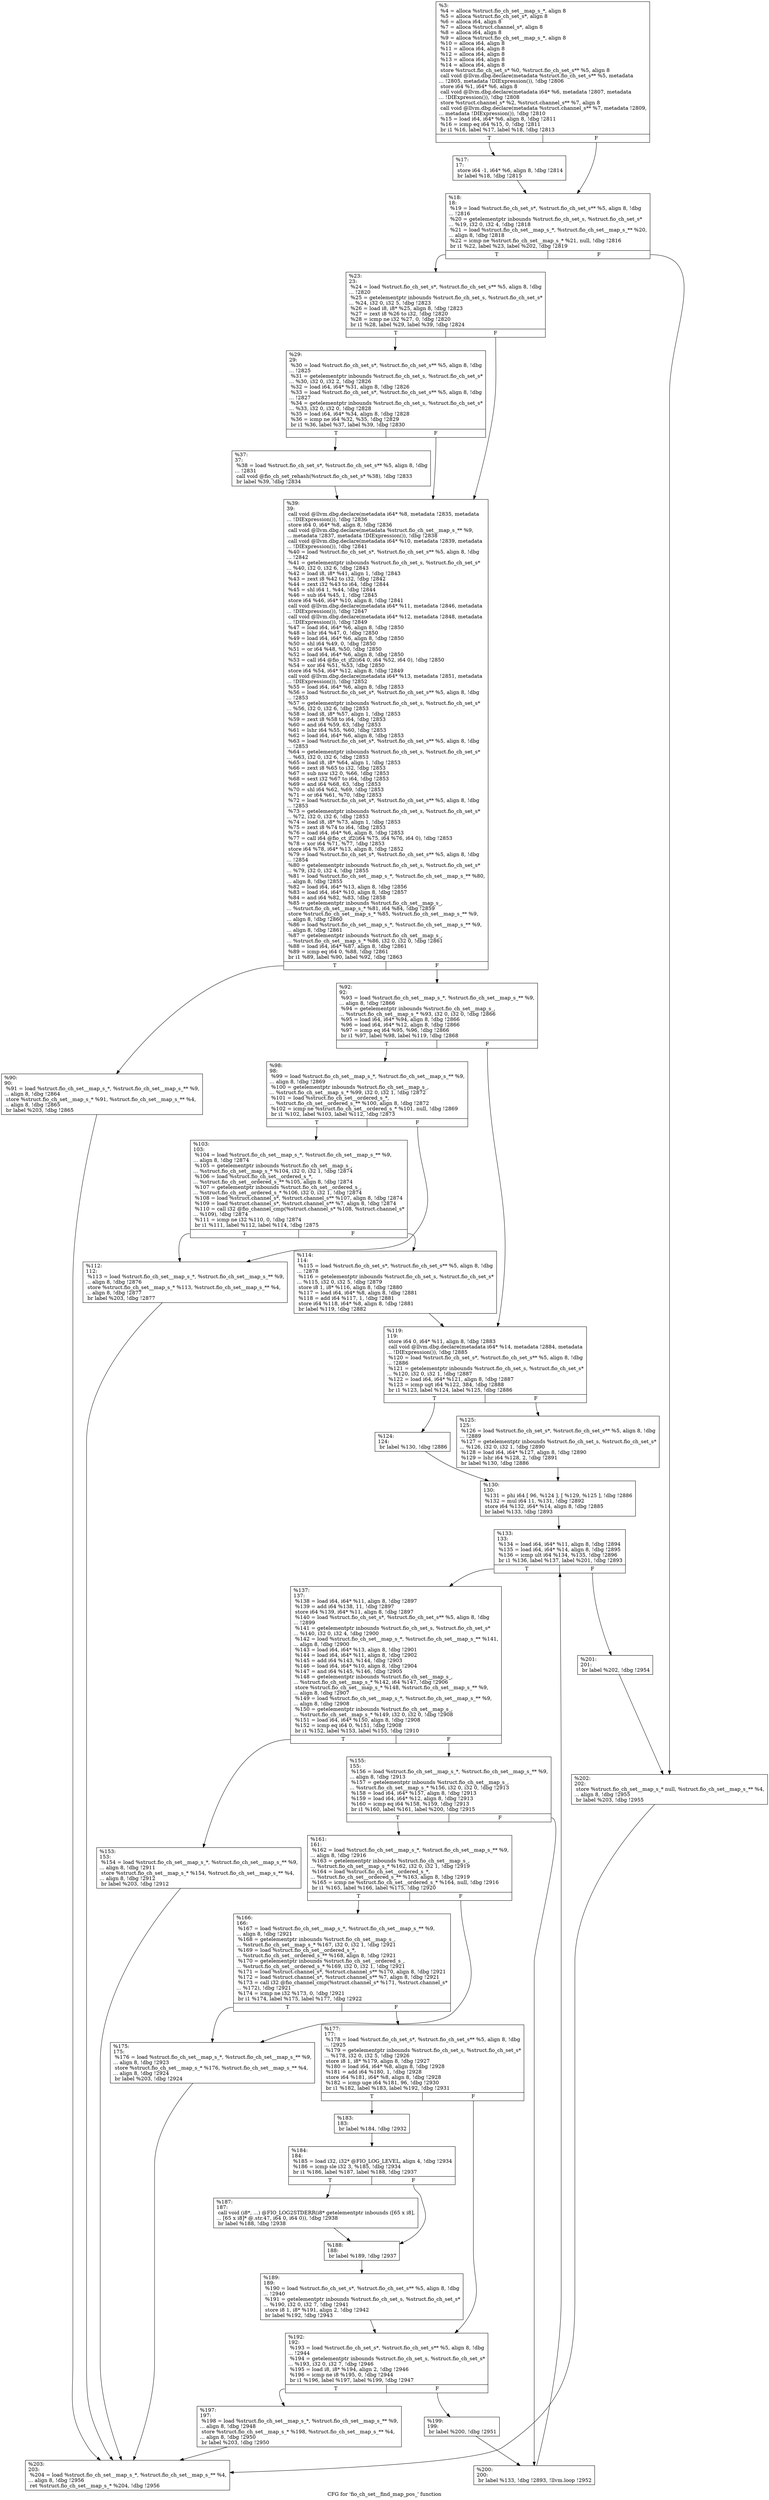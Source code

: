 digraph "CFG for 'fio_ch_set__find_map_pos_' function" {
	label="CFG for 'fio_ch_set__find_map_pos_' function";

	Node0x556851509360 [shape=record,label="{%3:\l  %4 = alloca %struct.fio_ch_set__map_s_*, align 8\l  %5 = alloca %struct.fio_ch_set_s*, align 8\l  %6 = alloca i64, align 8\l  %7 = alloca %struct.channel_s*, align 8\l  %8 = alloca i64, align 8\l  %9 = alloca %struct.fio_ch_set__map_s_*, align 8\l  %10 = alloca i64, align 8\l  %11 = alloca i64, align 8\l  %12 = alloca i64, align 8\l  %13 = alloca i64, align 8\l  %14 = alloca i64, align 8\l  store %struct.fio_ch_set_s* %0, %struct.fio_ch_set_s** %5, align 8\l  call void @llvm.dbg.declare(metadata %struct.fio_ch_set_s** %5, metadata\l... !2805, metadata !DIExpression()), !dbg !2806\l  store i64 %1, i64* %6, align 8\l  call void @llvm.dbg.declare(metadata i64* %6, metadata !2807, metadata\l... !DIExpression()), !dbg !2808\l  store %struct.channel_s* %2, %struct.channel_s** %7, align 8\l  call void @llvm.dbg.declare(metadata %struct.channel_s** %7, metadata !2809,\l... metadata !DIExpression()), !dbg !2810\l  %15 = load i64, i64* %6, align 8, !dbg !2811\l  %16 = icmp eq i64 %15, 0, !dbg !2811\l  br i1 %16, label %17, label %18, !dbg !2813\l|{<s0>T|<s1>F}}"];
	Node0x556851509360:s0 -> Node0x55685150b9c0;
	Node0x556851509360:s1 -> Node0x55685150ba10;
	Node0x55685150b9c0 [shape=record,label="{%17:\l17:                                               \l  store i64 -1, i64* %6, align 8, !dbg !2814\l  br label %18, !dbg !2815\l}"];
	Node0x55685150b9c0 -> Node0x55685150ba10;
	Node0x55685150ba10 [shape=record,label="{%18:\l18:                                               \l  %19 = load %struct.fio_ch_set_s*, %struct.fio_ch_set_s** %5, align 8, !dbg\l... !2816\l  %20 = getelementptr inbounds %struct.fio_ch_set_s, %struct.fio_ch_set_s*\l... %19, i32 0, i32 4, !dbg !2818\l  %21 = load %struct.fio_ch_set__map_s_*, %struct.fio_ch_set__map_s_** %20,\l... align 8, !dbg !2818\l  %22 = icmp ne %struct.fio_ch_set__map_s_* %21, null, !dbg !2816\l  br i1 %22, label %23, label %202, !dbg !2819\l|{<s0>T|<s1>F}}"];
	Node0x55685150ba10:s0 -> Node0x55685150ba60;
	Node0x55685150ba10:s1 -> Node0x55685150c460;
	Node0x55685150ba60 [shape=record,label="{%23:\l23:                                               \l  %24 = load %struct.fio_ch_set_s*, %struct.fio_ch_set_s** %5, align 8, !dbg\l... !2820\l  %25 = getelementptr inbounds %struct.fio_ch_set_s, %struct.fio_ch_set_s*\l... %24, i32 0, i32 5, !dbg !2823\l  %26 = load i8, i8* %25, align 8, !dbg !2823\l  %27 = zext i8 %26 to i32, !dbg !2820\l  %28 = icmp ne i32 %27, 0, !dbg !2820\l  br i1 %28, label %29, label %39, !dbg !2824\l|{<s0>T|<s1>F}}"];
	Node0x55685150ba60:s0 -> Node0x55685150bab0;
	Node0x55685150ba60:s1 -> Node0x55685150bb50;
	Node0x55685150bab0 [shape=record,label="{%29:\l29:                                               \l  %30 = load %struct.fio_ch_set_s*, %struct.fio_ch_set_s** %5, align 8, !dbg\l... !2825\l  %31 = getelementptr inbounds %struct.fio_ch_set_s, %struct.fio_ch_set_s*\l... %30, i32 0, i32 2, !dbg !2826\l  %32 = load i64, i64* %31, align 8, !dbg !2826\l  %33 = load %struct.fio_ch_set_s*, %struct.fio_ch_set_s** %5, align 8, !dbg\l... !2827\l  %34 = getelementptr inbounds %struct.fio_ch_set_s, %struct.fio_ch_set_s*\l... %33, i32 0, i32 0, !dbg !2828\l  %35 = load i64, i64* %34, align 8, !dbg !2828\l  %36 = icmp ne i64 %32, %35, !dbg !2829\l  br i1 %36, label %37, label %39, !dbg !2830\l|{<s0>T|<s1>F}}"];
	Node0x55685150bab0:s0 -> Node0x55685150bb00;
	Node0x55685150bab0:s1 -> Node0x55685150bb50;
	Node0x55685150bb00 [shape=record,label="{%37:\l37:                                               \l  %38 = load %struct.fio_ch_set_s*, %struct.fio_ch_set_s** %5, align 8, !dbg\l... !2831\l  call void @fio_ch_set_rehash(%struct.fio_ch_set_s* %38), !dbg !2833\l  br label %39, !dbg !2834\l}"];
	Node0x55685150bb00 -> Node0x55685150bb50;
	Node0x55685150bb50 [shape=record,label="{%39:\l39:                                               \l  call void @llvm.dbg.declare(metadata i64* %8, metadata !2835, metadata\l... !DIExpression()), !dbg !2836\l  store i64 0, i64* %8, align 8, !dbg !2836\l  call void @llvm.dbg.declare(metadata %struct.fio_ch_set__map_s_** %9,\l... metadata !2837, metadata !DIExpression()), !dbg !2838\l  call void @llvm.dbg.declare(metadata i64* %10, metadata !2839, metadata\l... !DIExpression()), !dbg !2841\l  %40 = load %struct.fio_ch_set_s*, %struct.fio_ch_set_s** %5, align 8, !dbg\l... !2842\l  %41 = getelementptr inbounds %struct.fio_ch_set_s, %struct.fio_ch_set_s*\l... %40, i32 0, i32 6, !dbg !2843\l  %42 = load i8, i8* %41, align 1, !dbg !2843\l  %43 = zext i8 %42 to i32, !dbg !2842\l  %44 = zext i32 %43 to i64, !dbg !2844\l  %45 = shl i64 1, %44, !dbg !2844\l  %46 = sub i64 %45, 1, !dbg !2845\l  store i64 %46, i64* %10, align 8, !dbg !2841\l  call void @llvm.dbg.declare(metadata i64* %11, metadata !2846, metadata\l... !DIExpression()), !dbg !2847\l  call void @llvm.dbg.declare(metadata i64* %12, metadata !2848, metadata\l... !DIExpression()), !dbg !2849\l  %47 = load i64, i64* %6, align 8, !dbg !2850\l  %48 = lshr i64 %47, 0, !dbg !2850\l  %49 = load i64, i64* %6, align 8, !dbg !2850\l  %50 = shl i64 %49, 0, !dbg !2850\l  %51 = or i64 %48, %50, !dbg !2850\l  %52 = load i64, i64* %6, align 8, !dbg !2850\l  %53 = call i64 @fio_ct_if2(i64 0, i64 %52, i64 0), !dbg !2850\l  %54 = xor i64 %51, %53, !dbg !2850\l  store i64 %54, i64* %12, align 8, !dbg !2849\l  call void @llvm.dbg.declare(metadata i64* %13, metadata !2851, metadata\l... !DIExpression()), !dbg !2852\l  %55 = load i64, i64* %6, align 8, !dbg !2853\l  %56 = load %struct.fio_ch_set_s*, %struct.fio_ch_set_s** %5, align 8, !dbg\l... !2853\l  %57 = getelementptr inbounds %struct.fio_ch_set_s, %struct.fio_ch_set_s*\l... %56, i32 0, i32 6, !dbg !2853\l  %58 = load i8, i8* %57, align 1, !dbg !2853\l  %59 = zext i8 %58 to i64, !dbg !2853\l  %60 = and i64 %59, 63, !dbg !2853\l  %61 = lshr i64 %55, %60, !dbg !2853\l  %62 = load i64, i64* %6, align 8, !dbg !2853\l  %63 = load %struct.fio_ch_set_s*, %struct.fio_ch_set_s** %5, align 8, !dbg\l... !2853\l  %64 = getelementptr inbounds %struct.fio_ch_set_s, %struct.fio_ch_set_s*\l... %63, i32 0, i32 6, !dbg !2853\l  %65 = load i8, i8* %64, align 1, !dbg !2853\l  %66 = zext i8 %65 to i32, !dbg !2853\l  %67 = sub nsw i32 0, %66, !dbg !2853\l  %68 = sext i32 %67 to i64, !dbg !2853\l  %69 = and i64 %68, 63, !dbg !2853\l  %70 = shl i64 %62, %69, !dbg !2853\l  %71 = or i64 %61, %70, !dbg !2853\l  %72 = load %struct.fio_ch_set_s*, %struct.fio_ch_set_s** %5, align 8, !dbg\l... !2853\l  %73 = getelementptr inbounds %struct.fio_ch_set_s, %struct.fio_ch_set_s*\l... %72, i32 0, i32 6, !dbg !2853\l  %74 = load i8, i8* %73, align 1, !dbg !2853\l  %75 = zext i8 %74 to i64, !dbg !2853\l  %76 = load i64, i64* %6, align 8, !dbg !2853\l  %77 = call i64 @fio_ct_if2(i64 %75, i64 %76, i64 0), !dbg !2853\l  %78 = xor i64 %71, %77, !dbg !2853\l  store i64 %78, i64* %13, align 8, !dbg !2852\l  %79 = load %struct.fio_ch_set_s*, %struct.fio_ch_set_s** %5, align 8, !dbg\l... !2854\l  %80 = getelementptr inbounds %struct.fio_ch_set_s, %struct.fio_ch_set_s*\l... %79, i32 0, i32 4, !dbg !2855\l  %81 = load %struct.fio_ch_set__map_s_*, %struct.fio_ch_set__map_s_** %80,\l... align 8, !dbg !2855\l  %82 = load i64, i64* %13, align 8, !dbg !2856\l  %83 = load i64, i64* %10, align 8, !dbg !2857\l  %84 = and i64 %82, %83, !dbg !2858\l  %85 = getelementptr inbounds %struct.fio_ch_set__map_s_,\l... %struct.fio_ch_set__map_s_* %81, i64 %84, !dbg !2859\l  store %struct.fio_ch_set__map_s_* %85, %struct.fio_ch_set__map_s_** %9,\l... align 8, !dbg !2860\l  %86 = load %struct.fio_ch_set__map_s_*, %struct.fio_ch_set__map_s_** %9,\l... align 8, !dbg !2861\l  %87 = getelementptr inbounds %struct.fio_ch_set__map_s_,\l... %struct.fio_ch_set__map_s_* %86, i32 0, i32 0, !dbg !2861\l  %88 = load i64, i64* %87, align 8, !dbg !2861\l  %89 = icmp eq i64 0, %88, !dbg !2861\l  br i1 %89, label %90, label %92, !dbg !2863\l|{<s0>T|<s1>F}}"];
	Node0x55685150bb50:s0 -> Node0x55685150bba0;
	Node0x55685150bb50:s1 -> Node0x55685150bbf0;
	Node0x55685150bba0 [shape=record,label="{%90:\l90:                                               \l  %91 = load %struct.fio_ch_set__map_s_*, %struct.fio_ch_set__map_s_** %9,\l... align 8, !dbg !2864\l  store %struct.fio_ch_set__map_s_* %91, %struct.fio_ch_set__map_s_** %4,\l... align 8, !dbg !2865\l  br label %203, !dbg !2865\l}"];
	Node0x55685150bba0 -> Node0x55685150c4b0;
	Node0x55685150bbf0 [shape=record,label="{%92:\l92:                                               \l  %93 = load %struct.fio_ch_set__map_s_*, %struct.fio_ch_set__map_s_** %9,\l... align 8, !dbg !2866\l  %94 = getelementptr inbounds %struct.fio_ch_set__map_s_,\l... %struct.fio_ch_set__map_s_* %93, i32 0, i32 0, !dbg !2866\l  %95 = load i64, i64* %94, align 8, !dbg !2866\l  %96 = load i64, i64* %12, align 8, !dbg !2866\l  %97 = icmp eq i64 %95, %96, !dbg !2866\l  br i1 %97, label %98, label %119, !dbg !2868\l|{<s0>T|<s1>F}}"];
	Node0x55685150bbf0:s0 -> Node0x55685150bc40;
	Node0x55685150bbf0:s1 -> Node0x55685150bd80;
	Node0x55685150bc40 [shape=record,label="{%98:\l98:                                               \l  %99 = load %struct.fio_ch_set__map_s_*, %struct.fio_ch_set__map_s_** %9,\l... align 8, !dbg !2869\l  %100 = getelementptr inbounds %struct.fio_ch_set__map_s_,\l... %struct.fio_ch_set__map_s_* %99, i32 0, i32 1, !dbg !2872\l  %101 = load %struct.fio_ch_set__ordered_s_*,\l... %struct.fio_ch_set__ordered_s_** %100, align 8, !dbg !2872\l  %102 = icmp ne %struct.fio_ch_set__ordered_s_* %101, null, !dbg !2869\l  br i1 %102, label %103, label %112, !dbg !2873\l|{<s0>T|<s1>F}}"];
	Node0x55685150bc40:s0 -> Node0x55685150bc90;
	Node0x55685150bc40:s1 -> Node0x55685150bce0;
	Node0x55685150bc90 [shape=record,label="{%103:\l103:                                              \l  %104 = load %struct.fio_ch_set__map_s_*, %struct.fio_ch_set__map_s_** %9,\l... align 8, !dbg !2874\l  %105 = getelementptr inbounds %struct.fio_ch_set__map_s_,\l... %struct.fio_ch_set__map_s_* %104, i32 0, i32 1, !dbg !2874\l  %106 = load %struct.fio_ch_set__ordered_s_*,\l... %struct.fio_ch_set__ordered_s_** %105, align 8, !dbg !2874\l  %107 = getelementptr inbounds %struct.fio_ch_set__ordered_s_,\l... %struct.fio_ch_set__ordered_s_* %106, i32 0, i32 1, !dbg !2874\l  %108 = load %struct.channel_s*, %struct.channel_s** %107, align 8, !dbg !2874\l  %109 = load %struct.channel_s*, %struct.channel_s** %7, align 8, !dbg !2874\l  %110 = call i32 @fio_channel_cmp(%struct.channel_s* %108, %struct.channel_s*\l... %109), !dbg !2874\l  %111 = icmp ne i32 %110, 0, !dbg !2874\l  br i1 %111, label %112, label %114, !dbg !2875\l|{<s0>T|<s1>F}}"];
	Node0x55685150bc90:s0 -> Node0x55685150bce0;
	Node0x55685150bc90:s1 -> Node0x55685150bd30;
	Node0x55685150bce0 [shape=record,label="{%112:\l112:                                              \l  %113 = load %struct.fio_ch_set__map_s_*, %struct.fio_ch_set__map_s_** %9,\l... align 8, !dbg !2876\l  store %struct.fio_ch_set__map_s_* %113, %struct.fio_ch_set__map_s_** %4,\l... align 8, !dbg !2877\l  br label %203, !dbg !2877\l}"];
	Node0x55685150bce0 -> Node0x55685150c4b0;
	Node0x55685150bd30 [shape=record,label="{%114:\l114:                                              \l  %115 = load %struct.fio_ch_set_s*, %struct.fio_ch_set_s** %5, align 8, !dbg\l... !2878\l  %116 = getelementptr inbounds %struct.fio_ch_set_s, %struct.fio_ch_set_s*\l... %115, i32 0, i32 5, !dbg !2879\l  store i8 1, i8* %116, align 8, !dbg !2880\l  %117 = load i64, i64* %8, align 8, !dbg !2881\l  %118 = add i64 %117, 1, !dbg !2881\l  store i64 %118, i64* %8, align 8, !dbg !2881\l  br label %119, !dbg !2882\l}"];
	Node0x55685150bd30 -> Node0x55685150bd80;
	Node0x55685150bd80 [shape=record,label="{%119:\l119:                                              \l  store i64 0, i64* %11, align 8, !dbg !2883\l  call void @llvm.dbg.declare(metadata i64* %14, metadata !2884, metadata\l... !DIExpression()), !dbg !2885\l  %120 = load %struct.fio_ch_set_s*, %struct.fio_ch_set_s** %5, align 8, !dbg\l... !2886\l  %121 = getelementptr inbounds %struct.fio_ch_set_s, %struct.fio_ch_set_s*\l... %120, i32 0, i32 1, !dbg !2887\l  %122 = load i64, i64* %121, align 8, !dbg !2887\l  %123 = icmp ugt i64 %122, 384, !dbg !2888\l  br i1 %123, label %124, label %125, !dbg !2886\l|{<s0>T|<s1>F}}"];
	Node0x55685150bd80:s0 -> Node0x55685150bdd0;
	Node0x55685150bd80:s1 -> Node0x55685150be20;
	Node0x55685150bdd0 [shape=record,label="{%124:\l124:                                              \l  br label %130, !dbg !2886\l}"];
	Node0x55685150bdd0 -> Node0x55685150be70;
	Node0x55685150be20 [shape=record,label="{%125:\l125:                                              \l  %126 = load %struct.fio_ch_set_s*, %struct.fio_ch_set_s** %5, align 8, !dbg\l... !2889\l  %127 = getelementptr inbounds %struct.fio_ch_set_s, %struct.fio_ch_set_s*\l... %126, i32 0, i32 1, !dbg !2890\l  %128 = load i64, i64* %127, align 8, !dbg !2890\l  %129 = lshr i64 %128, 2, !dbg !2891\l  br label %130, !dbg !2886\l}"];
	Node0x55685150be20 -> Node0x55685150be70;
	Node0x55685150be70 [shape=record,label="{%130:\l130:                                              \l  %131 = phi i64 [ 96, %124 ], [ %129, %125 ], !dbg !2886\l  %132 = mul i64 11, %131, !dbg !2892\l  store i64 %132, i64* %14, align 8, !dbg !2885\l  br label %133, !dbg !2893\l}"];
	Node0x55685150be70 -> Node0x55685150bec0;
	Node0x55685150bec0 [shape=record,label="{%133:\l133:                                              \l  %134 = load i64, i64* %11, align 8, !dbg !2894\l  %135 = load i64, i64* %14, align 8, !dbg !2895\l  %136 = icmp ult i64 %134, %135, !dbg !2896\l  br i1 %136, label %137, label %201, !dbg !2893\l|{<s0>T|<s1>F}}"];
	Node0x55685150bec0:s0 -> Node0x55685150bf10;
	Node0x55685150bec0:s1 -> Node0x55685150c410;
	Node0x55685150bf10 [shape=record,label="{%137:\l137:                                              \l  %138 = load i64, i64* %11, align 8, !dbg !2897\l  %139 = add i64 %138, 11, !dbg !2897\l  store i64 %139, i64* %11, align 8, !dbg !2897\l  %140 = load %struct.fio_ch_set_s*, %struct.fio_ch_set_s** %5, align 8, !dbg\l... !2899\l  %141 = getelementptr inbounds %struct.fio_ch_set_s, %struct.fio_ch_set_s*\l... %140, i32 0, i32 4, !dbg !2900\l  %142 = load %struct.fio_ch_set__map_s_*, %struct.fio_ch_set__map_s_** %141,\l... align 8, !dbg !2900\l  %143 = load i64, i64* %13, align 8, !dbg !2901\l  %144 = load i64, i64* %11, align 8, !dbg !2902\l  %145 = add i64 %143, %144, !dbg !2903\l  %146 = load i64, i64* %10, align 8, !dbg !2904\l  %147 = and i64 %145, %146, !dbg !2905\l  %148 = getelementptr inbounds %struct.fio_ch_set__map_s_,\l... %struct.fio_ch_set__map_s_* %142, i64 %147, !dbg !2906\l  store %struct.fio_ch_set__map_s_* %148, %struct.fio_ch_set__map_s_** %9,\l... align 8, !dbg !2907\l  %149 = load %struct.fio_ch_set__map_s_*, %struct.fio_ch_set__map_s_** %9,\l... align 8, !dbg !2908\l  %150 = getelementptr inbounds %struct.fio_ch_set__map_s_,\l... %struct.fio_ch_set__map_s_* %149, i32 0, i32 0, !dbg !2908\l  %151 = load i64, i64* %150, align 8, !dbg !2908\l  %152 = icmp eq i64 0, %151, !dbg !2908\l  br i1 %152, label %153, label %155, !dbg !2910\l|{<s0>T|<s1>F}}"];
	Node0x55685150bf10:s0 -> Node0x55685150bf60;
	Node0x55685150bf10:s1 -> Node0x55685150bfb0;
	Node0x55685150bf60 [shape=record,label="{%153:\l153:                                              \l  %154 = load %struct.fio_ch_set__map_s_*, %struct.fio_ch_set__map_s_** %9,\l... align 8, !dbg !2911\l  store %struct.fio_ch_set__map_s_* %154, %struct.fio_ch_set__map_s_** %4,\l... align 8, !dbg !2912\l  br label %203, !dbg !2912\l}"];
	Node0x55685150bf60 -> Node0x55685150c4b0;
	Node0x55685150bfb0 [shape=record,label="{%155:\l155:                                              \l  %156 = load %struct.fio_ch_set__map_s_*, %struct.fio_ch_set__map_s_** %9,\l... align 8, !dbg !2913\l  %157 = getelementptr inbounds %struct.fio_ch_set__map_s_,\l... %struct.fio_ch_set__map_s_* %156, i32 0, i32 0, !dbg !2913\l  %158 = load i64, i64* %157, align 8, !dbg !2913\l  %159 = load i64, i64* %12, align 8, !dbg !2913\l  %160 = icmp eq i64 %158, %159, !dbg !2913\l  br i1 %160, label %161, label %200, !dbg !2915\l|{<s0>T|<s1>F}}"];
	Node0x55685150bfb0:s0 -> Node0x55685150c000;
	Node0x55685150bfb0:s1 -> Node0x55685150c3c0;
	Node0x55685150c000 [shape=record,label="{%161:\l161:                                              \l  %162 = load %struct.fio_ch_set__map_s_*, %struct.fio_ch_set__map_s_** %9,\l... align 8, !dbg !2916\l  %163 = getelementptr inbounds %struct.fio_ch_set__map_s_,\l... %struct.fio_ch_set__map_s_* %162, i32 0, i32 1, !dbg !2919\l  %164 = load %struct.fio_ch_set__ordered_s_*,\l... %struct.fio_ch_set__ordered_s_** %163, align 8, !dbg !2919\l  %165 = icmp ne %struct.fio_ch_set__ordered_s_* %164, null, !dbg !2916\l  br i1 %165, label %166, label %175, !dbg !2920\l|{<s0>T|<s1>F}}"];
	Node0x55685150c000:s0 -> Node0x55685150c050;
	Node0x55685150c000:s1 -> Node0x55685150c0a0;
	Node0x55685150c050 [shape=record,label="{%166:\l166:                                              \l  %167 = load %struct.fio_ch_set__map_s_*, %struct.fio_ch_set__map_s_** %9,\l... align 8, !dbg !2921\l  %168 = getelementptr inbounds %struct.fio_ch_set__map_s_,\l... %struct.fio_ch_set__map_s_* %167, i32 0, i32 1, !dbg !2921\l  %169 = load %struct.fio_ch_set__ordered_s_*,\l... %struct.fio_ch_set__ordered_s_** %168, align 8, !dbg !2921\l  %170 = getelementptr inbounds %struct.fio_ch_set__ordered_s_,\l... %struct.fio_ch_set__ordered_s_* %169, i32 0, i32 1, !dbg !2921\l  %171 = load %struct.channel_s*, %struct.channel_s** %170, align 8, !dbg !2921\l  %172 = load %struct.channel_s*, %struct.channel_s** %7, align 8, !dbg !2921\l  %173 = call i32 @fio_channel_cmp(%struct.channel_s* %171, %struct.channel_s*\l... %172), !dbg !2921\l  %174 = icmp ne i32 %173, 0, !dbg !2921\l  br i1 %174, label %175, label %177, !dbg !2922\l|{<s0>T|<s1>F}}"];
	Node0x55685150c050:s0 -> Node0x55685150c0a0;
	Node0x55685150c050:s1 -> Node0x55685150c0f0;
	Node0x55685150c0a0 [shape=record,label="{%175:\l175:                                              \l  %176 = load %struct.fio_ch_set__map_s_*, %struct.fio_ch_set__map_s_** %9,\l... align 8, !dbg !2923\l  store %struct.fio_ch_set__map_s_* %176, %struct.fio_ch_set__map_s_** %4,\l... align 8, !dbg !2924\l  br label %203, !dbg !2924\l}"];
	Node0x55685150c0a0 -> Node0x55685150c4b0;
	Node0x55685150c0f0 [shape=record,label="{%177:\l177:                                              \l  %178 = load %struct.fio_ch_set_s*, %struct.fio_ch_set_s** %5, align 8, !dbg\l... !2925\l  %179 = getelementptr inbounds %struct.fio_ch_set_s, %struct.fio_ch_set_s*\l... %178, i32 0, i32 5, !dbg !2926\l  store i8 1, i8* %179, align 8, !dbg !2927\l  %180 = load i64, i64* %8, align 8, !dbg !2928\l  %181 = add i64 %180, 1, !dbg !2928\l  store i64 %181, i64* %8, align 8, !dbg !2928\l  %182 = icmp uge i64 %181, 96, !dbg !2930\l  br i1 %182, label %183, label %192, !dbg !2931\l|{<s0>T|<s1>F}}"];
	Node0x55685150c0f0:s0 -> Node0x55685150c140;
	Node0x55685150c0f0:s1 -> Node0x55685150c2d0;
	Node0x55685150c140 [shape=record,label="{%183:\l183:                                              \l  br label %184, !dbg !2932\l}"];
	Node0x55685150c140 -> Node0x55685150c190;
	Node0x55685150c190 [shape=record,label="{%184:\l184:                                              \l  %185 = load i32, i32* @FIO_LOG_LEVEL, align 4, !dbg !2934\l  %186 = icmp sle i32 3, %185, !dbg !2934\l  br i1 %186, label %187, label %188, !dbg !2937\l|{<s0>T|<s1>F}}"];
	Node0x55685150c190:s0 -> Node0x55685150c1e0;
	Node0x55685150c190:s1 -> Node0x55685150c230;
	Node0x55685150c1e0 [shape=record,label="{%187:\l187:                                              \l  call void (i8*, ...) @FIO_LOG2STDERR(i8* getelementptr inbounds ([65 x i8],\l... [65 x i8]* @.str.47, i64 0, i64 0)), !dbg !2938\l  br label %188, !dbg !2938\l}"];
	Node0x55685150c1e0 -> Node0x55685150c230;
	Node0x55685150c230 [shape=record,label="{%188:\l188:                                              \l  br label %189, !dbg !2937\l}"];
	Node0x55685150c230 -> Node0x55685150c280;
	Node0x55685150c280 [shape=record,label="{%189:\l189:                                              \l  %190 = load %struct.fio_ch_set_s*, %struct.fio_ch_set_s** %5, align 8, !dbg\l... !2940\l  %191 = getelementptr inbounds %struct.fio_ch_set_s, %struct.fio_ch_set_s*\l... %190, i32 0, i32 7, !dbg !2941\l  store i8 1, i8* %191, align 2, !dbg !2942\l  br label %192, !dbg !2943\l}"];
	Node0x55685150c280 -> Node0x55685150c2d0;
	Node0x55685150c2d0 [shape=record,label="{%192:\l192:                                              \l  %193 = load %struct.fio_ch_set_s*, %struct.fio_ch_set_s** %5, align 8, !dbg\l... !2944\l  %194 = getelementptr inbounds %struct.fio_ch_set_s, %struct.fio_ch_set_s*\l... %193, i32 0, i32 7, !dbg !2946\l  %195 = load i8, i8* %194, align 2, !dbg !2946\l  %196 = icmp ne i8 %195, 0, !dbg !2944\l  br i1 %196, label %197, label %199, !dbg !2947\l|{<s0>T|<s1>F}}"];
	Node0x55685150c2d0:s0 -> Node0x55685150c320;
	Node0x55685150c2d0:s1 -> Node0x55685150c370;
	Node0x55685150c320 [shape=record,label="{%197:\l197:                                              \l  %198 = load %struct.fio_ch_set__map_s_*, %struct.fio_ch_set__map_s_** %9,\l... align 8, !dbg !2948\l  store %struct.fio_ch_set__map_s_* %198, %struct.fio_ch_set__map_s_** %4,\l... align 8, !dbg !2950\l  br label %203, !dbg !2950\l}"];
	Node0x55685150c320 -> Node0x55685150c4b0;
	Node0x55685150c370 [shape=record,label="{%199:\l199:                                              \l  br label %200, !dbg !2951\l}"];
	Node0x55685150c370 -> Node0x55685150c3c0;
	Node0x55685150c3c0 [shape=record,label="{%200:\l200:                                              \l  br label %133, !dbg !2893, !llvm.loop !2952\l}"];
	Node0x55685150c3c0 -> Node0x55685150bec0;
	Node0x55685150c410 [shape=record,label="{%201:\l201:                                              \l  br label %202, !dbg !2954\l}"];
	Node0x55685150c410 -> Node0x55685150c460;
	Node0x55685150c460 [shape=record,label="{%202:\l202:                                              \l  store %struct.fio_ch_set__map_s_* null, %struct.fio_ch_set__map_s_** %4,\l... align 8, !dbg !2955\l  br label %203, !dbg !2955\l}"];
	Node0x55685150c460 -> Node0x55685150c4b0;
	Node0x55685150c4b0 [shape=record,label="{%203:\l203:                                              \l  %204 = load %struct.fio_ch_set__map_s_*, %struct.fio_ch_set__map_s_** %4,\l... align 8, !dbg !2956\l  ret %struct.fio_ch_set__map_s_* %204, !dbg !2956\l}"];
}

